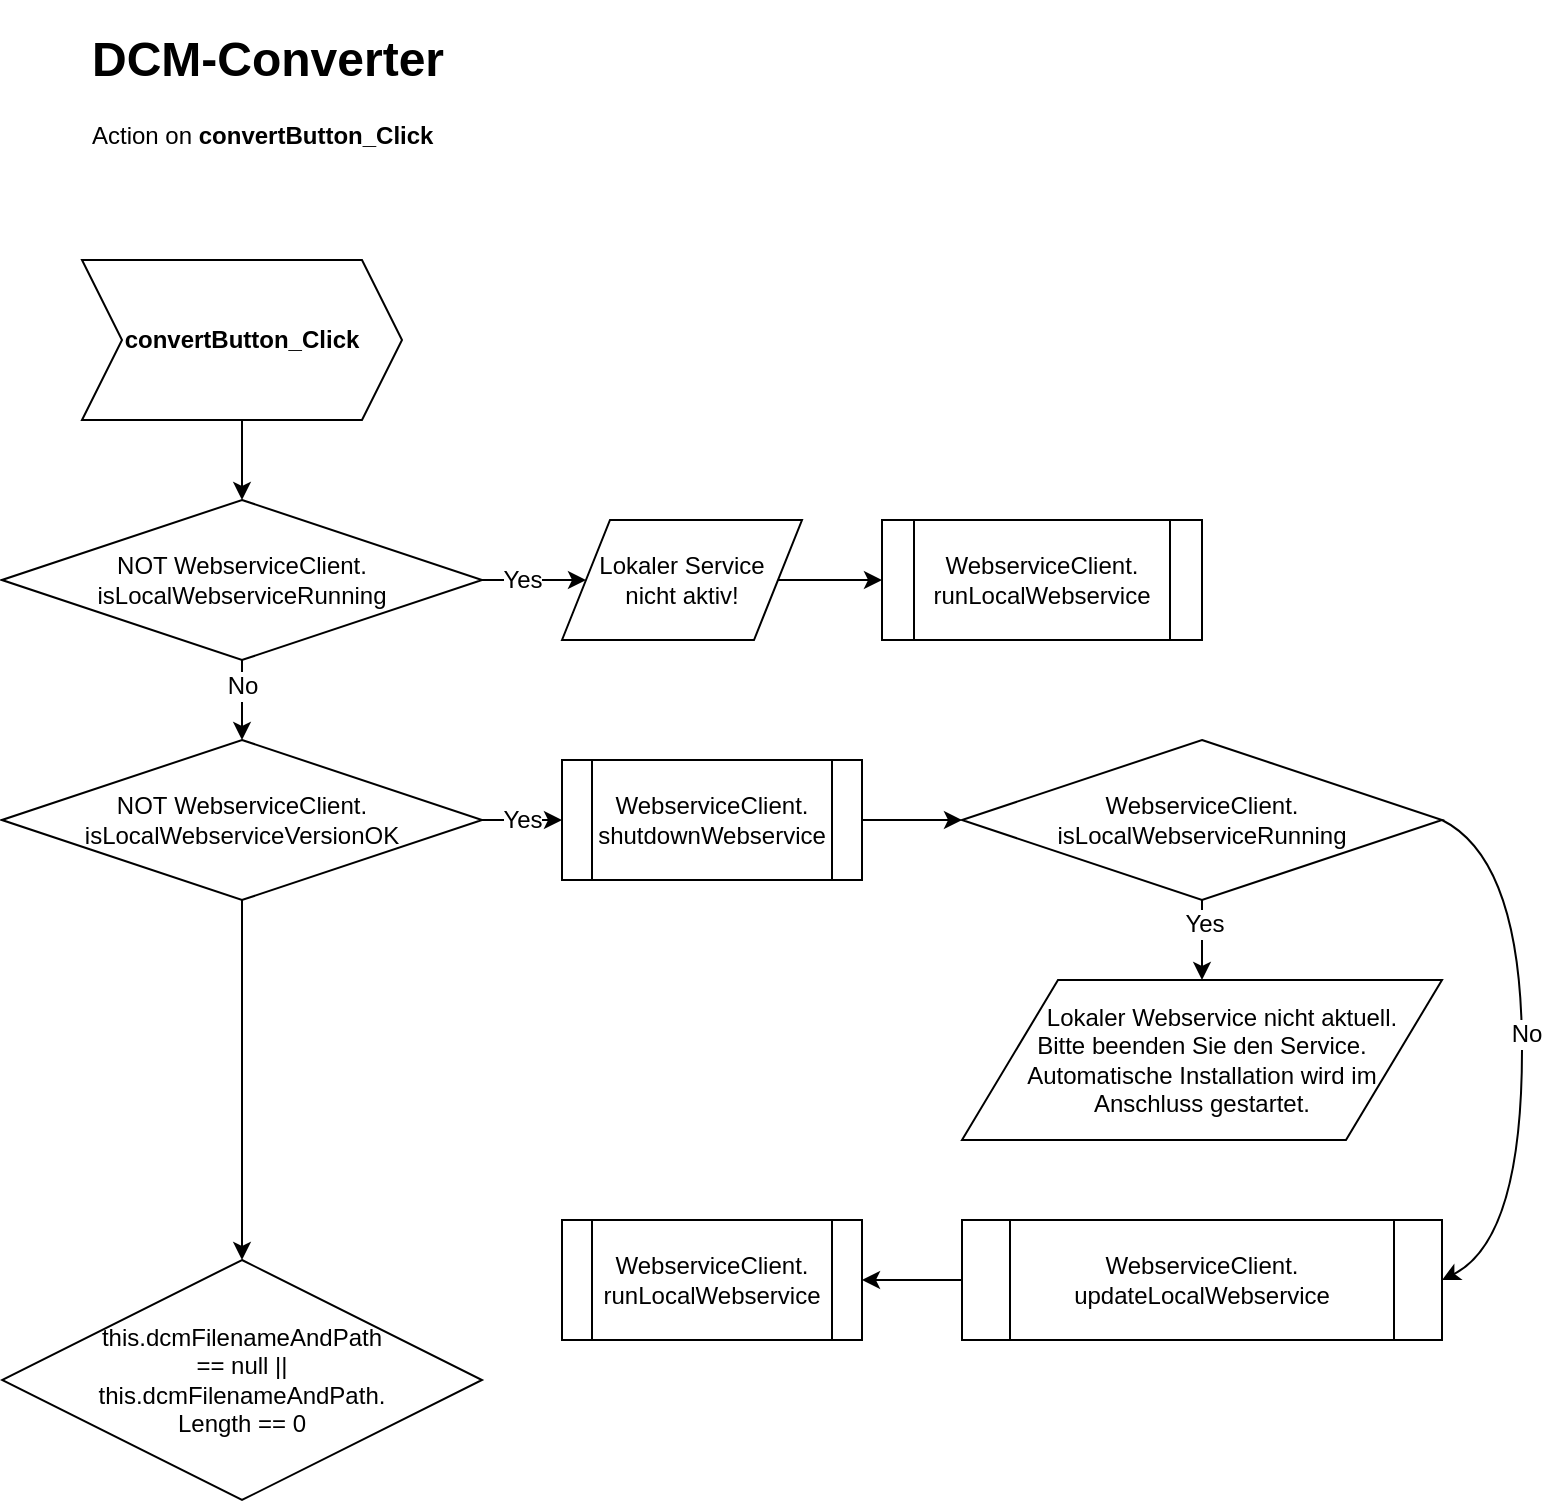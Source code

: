 <mxfile version="11.1.4" type="github"><diagram id="SPhzpPr0EGNlOUpJizSL" name="Page-1"><mxGraphModel dx="1422" dy="715" grid="1" gridSize="10" guides="1" tooltips="1" connect="1" arrows="1" fold="1" page="1" pageScale="1" pageWidth="827" pageHeight="1169" math="0" shadow="0"><root><mxCell id="0"/><mxCell id="1" parent="0"/><mxCell id="S8Bz1ZZhEeoJi5VgDl5B-1" value="&lt;b style=&quot;text-align: left ; white-space: normal&quot;&gt;convertButton_Click&lt;br&gt;&lt;/b&gt;" style="shape=step;perimeter=stepPerimeter;whiteSpace=wrap;html=1;fixedSize=1;" parent="1" vertex="1"><mxGeometry x="80" y="160" width="160" height="80" as="geometry"/></mxCell><mxCell id="S8Bz1ZZhEeoJi5VgDl5B-2" value="&lt;h1&gt;DCM-Converter&lt;/h1&gt;&lt;p&gt;Action on &lt;b&gt;convertButton_Click&lt;/b&gt;&lt;/p&gt;" style="text;html=1;strokeColor=none;fillColor=none;spacing=5;spacingTop=-20;whiteSpace=wrap;overflow=hidden;rounded=0;" parent="1" vertex="1"><mxGeometry x="80" y="40" width="190" height="80" as="geometry"/></mxCell><mxCell id="S8Bz1ZZhEeoJi5VgDl5B-3" value="NOT WebserviceClient.&lt;br&gt;isLocalWebserviceRunning" style="rhombus;whiteSpace=wrap;html=1;" parent="1" vertex="1"><mxGeometry x="40" y="280" width="240" height="80" as="geometry"/></mxCell><mxCell id="S8Bz1ZZhEeoJi5VgDl5B-4" value="" style="endArrow=classic;html=1;exitX=0.5;exitY=1;exitDx=0;exitDy=0;entryX=0.5;entryY=0;entryDx=0;entryDy=0;" parent="1" source="S8Bz1ZZhEeoJi5VgDl5B-1" target="S8Bz1ZZhEeoJi5VgDl5B-3" edge="1"><mxGeometry width="50" height="50" relative="1" as="geometry"><mxPoint x="40" y="430" as="sourcePoint"/><mxPoint x="90" y="380" as="targetPoint"/></mxGeometry></mxCell><mxCell id="S8Bz1ZZhEeoJi5VgDl5B-5" value="Lokaler Service &lt;br&gt;nicht aktiv!" style="shape=parallelogram;perimeter=parallelogramPerimeter;whiteSpace=wrap;html=1;" parent="1" vertex="1"><mxGeometry x="320" y="290" width="120" height="60" as="geometry"/></mxCell><mxCell id="S8Bz1ZZhEeoJi5VgDl5B-6" value="" style="endArrow=classic;html=1;exitX=1;exitY=0.5;exitDx=0;exitDy=0;" parent="1" source="S8Bz1ZZhEeoJi5VgDl5B-3" target="S8Bz1ZZhEeoJi5VgDl5B-5" edge="1"><mxGeometry width="50" height="50" relative="1" as="geometry"><mxPoint x="40" y="530" as="sourcePoint"/><mxPoint x="90" y="480" as="targetPoint"/></mxGeometry></mxCell><mxCell id="S8Bz1ZZhEeoJi5VgDl5B-7" value="Yes" style="text;html=1;resizable=0;points=[];align=center;verticalAlign=middle;labelBackgroundColor=#ffffff;" parent="S8Bz1ZZhEeoJi5VgDl5B-6" vertex="1" connectable="0"><mxGeometry x="-0.5" relative="1" as="geometry"><mxPoint x="7" as="offset"/></mxGeometry></mxCell><mxCell id="S8Bz1ZZhEeoJi5VgDl5B-10" value="WebserviceClient.&lt;br&gt;runLocalWebservice" style="shape=process;whiteSpace=wrap;html=1;backgroundOutline=1;" parent="1" vertex="1"><mxGeometry x="480" y="290" width="160" height="60" as="geometry"/></mxCell><mxCell id="S8Bz1ZZhEeoJi5VgDl5B-11" value="" style="endArrow=classic;html=1;exitX=1;exitY=0.5;exitDx=0;exitDy=0;entryX=0;entryY=0.5;entryDx=0;entryDy=0;" parent="1" source="S8Bz1ZZhEeoJi5VgDl5B-5" target="S8Bz1ZZhEeoJi5VgDl5B-10" edge="1"><mxGeometry width="50" height="50" relative="1" as="geometry"><mxPoint x="40" y="430" as="sourcePoint"/><mxPoint x="90" y="380" as="targetPoint"/></mxGeometry></mxCell><mxCell id="S8Bz1ZZhEeoJi5VgDl5B-12" value="NOT&amp;nbsp;WebserviceClient.&lt;br&gt;isLocalWebserviceVersionOK" style="rhombus;whiteSpace=wrap;html=1;" parent="1" vertex="1"><mxGeometry x="40" y="400" width="240" height="80" as="geometry"/></mxCell><mxCell id="S8Bz1ZZhEeoJi5VgDl5B-13" value="" style="endArrow=classic;html=1;exitX=0.5;exitY=1;exitDx=0;exitDy=0;" parent="1" source="S8Bz1ZZhEeoJi5VgDl5B-3" target="S8Bz1ZZhEeoJi5VgDl5B-12" edge="1"><mxGeometry width="50" height="50" relative="1" as="geometry"><mxPoint x="40" y="560" as="sourcePoint"/><mxPoint x="90" y="510" as="targetPoint"/></mxGeometry></mxCell><mxCell id="S8Bz1ZZhEeoJi5VgDl5B-14" value="No" style="text;html=1;resizable=0;points=[];align=center;verticalAlign=middle;labelBackgroundColor=#ffffff;" parent="S8Bz1ZZhEeoJi5VgDl5B-13" vertex="1" connectable="0"><mxGeometry x="-0.37" relative="1" as="geometry"><mxPoint as="offset"/></mxGeometry></mxCell><mxCell id="S8Bz1ZZhEeoJi5VgDl5B-15" value="WebserviceClient.&lt;br&gt;shutdownWebservice" style="shape=process;whiteSpace=wrap;html=1;backgroundOutline=1;" parent="1" vertex="1"><mxGeometry x="320" y="410" width="150" height="60" as="geometry"/></mxCell><mxCell id="S8Bz1ZZhEeoJi5VgDl5B-16" value="" style="endArrow=classic;html=1;entryX=0;entryY=0.5;entryDx=0;entryDy=0;exitX=1;exitY=0.5;exitDx=0;exitDy=0;" parent="1" source="S8Bz1ZZhEeoJi5VgDl5B-12" target="S8Bz1ZZhEeoJi5VgDl5B-15" edge="1"><mxGeometry width="50" height="50" relative="1" as="geometry"><mxPoint x="40" y="550" as="sourcePoint"/><mxPoint x="90" y="500" as="targetPoint"/></mxGeometry></mxCell><mxCell id="S8Bz1ZZhEeoJi5VgDl5B-17" value="Yes" style="text;html=1;resizable=0;points=[];align=center;verticalAlign=middle;labelBackgroundColor=#ffffff;" parent="S8Bz1ZZhEeoJi5VgDl5B-16" vertex="1" connectable="0"><mxGeometry x="-0.395" relative="1" as="geometry"><mxPoint x="7.5" as="offset"/></mxGeometry></mxCell><mxCell id="S8Bz1ZZhEeoJi5VgDl5B-18" value="WebserviceClient.&lt;br&gt;isLocalWebserviceRunning" style="rhombus;whiteSpace=wrap;html=1;" parent="1" vertex="1"><mxGeometry x="520" y="400" width="240" height="80" as="geometry"/></mxCell><mxCell id="S8Bz1ZZhEeoJi5VgDl5B-19" value="" style="endArrow=classic;html=1;entryX=0;entryY=0.5;entryDx=0;entryDy=0;exitX=1;exitY=0.5;exitDx=0;exitDy=0;" parent="1" source="S8Bz1ZZhEeoJi5VgDl5B-15" target="S8Bz1ZZhEeoJi5VgDl5B-18" edge="1"><mxGeometry width="50" height="50" relative="1" as="geometry"><mxPoint x="40" y="550" as="sourcePoint"/><mxPoint x="90" y="500" as="targetPoint"/></mxGeometry></mxCell><mxCell id="S8Bz1ZZhEeoJi5VgDl5B-20" value="&amp;nbsp; &amp;nbsp; &amp;nbsp; Lokaler Webservice nicht aktuell. &lt;br&gt;Bitte beenden Sie den Service. &lt;br&gt;Automatische Installation wird im &lt;br&gt;Anschluss gestartet." style="shape=parallelogram;perimeter=parallelogramPerimeter;whiteSpace=wrap;html=1;" parent="1" vertex="1"><mxGeometry x="520" y="520" width="240" height="80" as="geometry"/></mxCell><mxCell id="S8Bz1ZZhEeoJi5VgDl5B-21" value="" style="endArrow=classic;html=1;entryX=0.5;entryY=0;entryDx=0;entryDy=0;exitX=0.5;exitY=1;exitDx=0;exitDy=0;" parent="1" source="S8Bz1ZZhEeoJi5VgDl5B-18" target="S8Bz1ZZhEeoJi5VgDl5B-20" edge="1"><mxGeometry width="50" height="50" relative="1" as="geometry"><mxPoint x="40" y="670" as="sourcePoint"/><mxPoint x="90" y="620" as="targetPoint"/></mxGeometry></mxCell><mxCell id="S8Bz1ZZhEeoJi5VgDl5B-24" value="Yes" style="text;html=1;resizable=0;points=[];align=center;verticalAlign=middle;labelBackgroundColor=#ffffff;" parent="S8Bz1ZZhEeoJi5VgDl5B-21" vertex="1" connectable="0"><mxGeometry x="-0.419" y="1" relative="1" as="geometry"><mxPoint as="offset"/></mxGeometry></mxCell><mxCell id="S8Bz1ZZhEeoJi5VgDl5B-22" value="WebserviceClient.&lt;br&gt;updateLocalWebservice" style="shape=process;whiteSpace=wrap;html=1;backgroundOutline=1;" parent="1" vertex="1"><mxGeometry x="520" y="640" width="240" height="60" as="geometry"/></mxCell><mxCell id="S8Bz1ZZhEeoJi5VgDl5B-23" value="" style="curved=1;endArrow=classic;html=1;exitX=1;exitY=0.5;exitDx=0;exitDy=0;entryX=1;entryY=0.5;entryDx=0;entryDy=0;" parent="1" source="S8Bz1ZZhEeoJi5VgDl5B-18" target="S8Bz1ZZhEeoJi5VgDl5B-22" edge="1"><mxGeometry width="50" height="50" relative="1" as="geometry"><mxPoint x="40" y="770" as="sourcePoint"/><mxPoint x="90" y="720" as="targetPoint"/><Array as="points"><mxPoint x="800" y="460"/><mxPoint x="800" y="650"/></Array></mxGeometry></mxCell><mxCell id="S8Bz1ZZhEeoJi5VgDl5B-25" value="No" style="text;html=1;resizable=0;points=[];align=center;verticalAlign=middle;labelBackgroundColor=#ffffff;" parent="S8Bz1ZZhEeoJi5VgDl5B-23" vertex="1" connectable="0"><mxGeometry x="-0.059" y="2" relative="1" as="geometry"><mxPoint as="offset"/></mxGeometry></mxCell><mxCell id="S8Bz1ZZhEeoJi5VgDl5B-26" value="WebserviceClient.&lt;br&gt;runLocalWebservice" style="shape=process;whiteSpace=wrap;html=1;backgroundOutline=1;" parent="1" vertex="1"><mxGeometry x="320" y="640" width="150" height="60" as="geometry"/></mxCell><mxCell id="S8Bz1ZZhEeoJi5VgDl5B-27" value="" style="endArrow=classic;html=1;exitX=0;exitY=0.5;exitDx=0;exitDy=0;entryX=1;entryY=0.5;entryDx=0;entryDy=0;" parent="1" source="S8Bz1ZZhEeoJi5VgDl5B-22" target="S8Bz1ZZhEeoJi5VgDl5B-26" edge="1"><mxGeometry width="50" height="50" relative="1" as="geometry"><mxPoint x="40" y="770" as="sourcePoint"/><mxPoint x="90" y="720" as="targetPoint"/></mxGeometry></mxCell><mxCell id="Qnm4XPMFTzNfBjmFp6aI-1" value="this.dcmFilenameAndPath &lt;br&gt;== null || &lt;br&gt;this.dcmFilenameAndPath.&lt;br&gt;Length == 0" style="rhombus;whiteSpace=wrap;html=1;" vertex="1" parent="1"><mxGeometry x="40" y="660" width="240" height="120" as="geometry"/></mxCell><mxCell id="Qnm4XPMFTzNfBjmFp6aI-2" value="" style="endArrow=classic;html=1;exitX=0.5;exitY=1;exitDx=0;exitDy=0;" edge="1" parent="1" source="S8Bz1ZZhEeoJi5VgDl5B-12" target="Qnm4XPMFTzNfBjmFp6aI-1"><mxGeometry width="50" height="50" relative="1" as="geometry"><mxPoint x="40" y="850" as="sourcePoint"/><mxPoint x="90" y="800" as="targetPoint"/></mxGeometry></mxCell></root></mxGraphModel></diagram></mxfile>